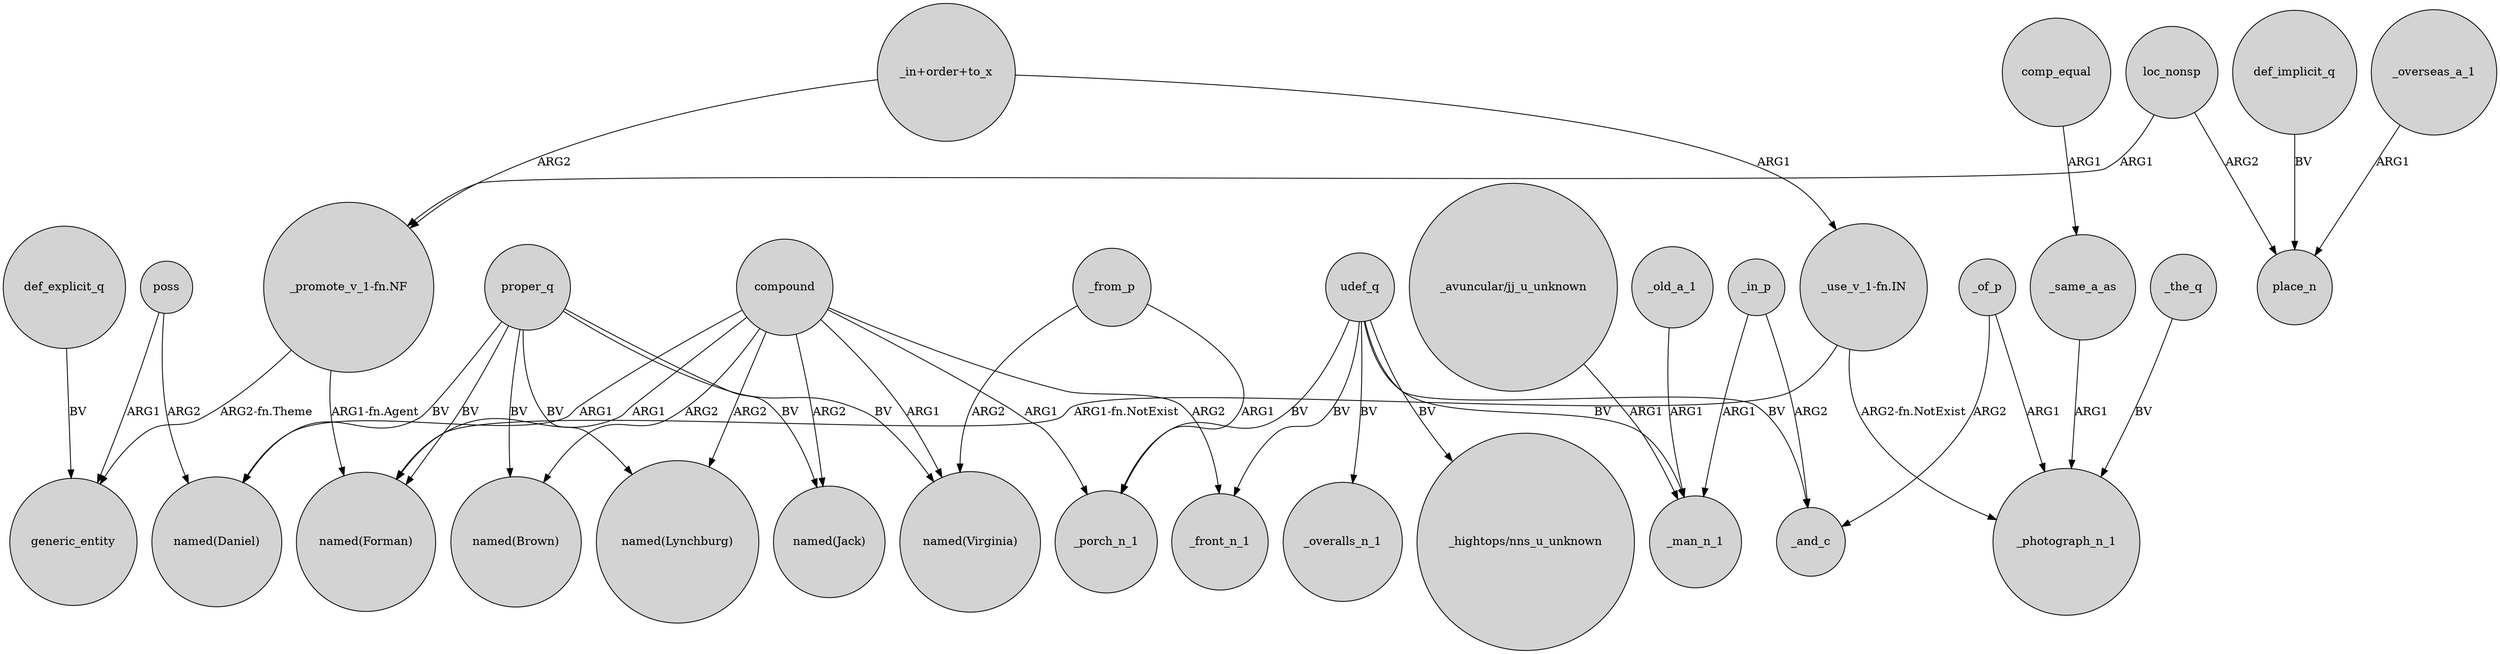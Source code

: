 digraph {
	node [shape=circle style=filled]
	_from_p -> "named(Virginia)" [label=ARG2]
	poss -> generic_entity [label=ARG1]
	_from_p -> _porch_n_1 [label=ARG1]
	_in_p -> _man_n_1 [label=ARG1]
	proper_q -> "named(Daniel)" [label=BV]
	compound -> "named(Virginia)" [label=ARG1]
	"_promote_v_1-fn.NF" -> generic_entity [label="ARG2-fn.Theme"]
	proper_q -> "named(Virginia)" [label=BV]
	compound -> "named(Lynchburg)" [label=ARG2]
	poss -> "named(Daniel)" [label=ARG2]
	_old_a_1 -> _man_n_1 [label=ARG1]
	udef_q -> _overalls_n_1 [label=BV]
	def_explicit_q -> generic_entity [label=BV]
	"_use_v_1-fn.IN" -> _photograph_n_1 [label="ARG2-fn.NotExist"]
	_of_p -> _and_c [label=ARG2]
	compound -> _porch_n_1 [label=ARG1]
	def_implicit_q -> place_n [label=BV]
	_the_q -> _photograph_n_1 [label=BV]
	_of_p -> _photograph_n_1 [label=ARG1]
	proper_q -> "named(Brown)" [label=BV]
	"_avuncular/jj_u_unknown" -> _man_n_1 [label=ARG1]
	compound -> "named(Forman)" [label=ARG1]
	proper_q -> "named(Lynchburg)" [label=BV]
	compound -> "named(Jack)" [label=ARG2]
	proper_q -> "named(Forman)" [label=BV]
	"_promote_v_1-fn.NF" -> "named(Forman)" [label="ARG1-fn.Agent"]
	loc_nonsp -> "_promote_v_1-fn.NF" [label=ARG1]
	comp_equal -> _same_a_as [label=ARG1]
	udef_q -> "_hightops/nns_u_unknown" [label=BV]
	udef_q -> _porch_n_1 [label=BV]
	compound -> _front_n_1 [label=ARG2]
	"_in+order+to_x" -> "_use_v_1-fn.IN" [label=ARG1]
	proper_q -> "named(Jack)" [label=BV]
	"_in+order+to_x" -> "_promote_v_1-fn.NF" [label=ARG2]
	udef_q -> _front_n_1 [label=BV]
	udef_q -> _man_n_1 [label=BV]
	loc_nonsp -> place_n [label=ARG2]
	compound -> "named(Brown)" [label=ARG2]
	_overseas_a_1 -> place_n [label=ARG1]
	compound -> "named(Daniel)" [label=ARG1]
	udef_q -> _and_c [label=BV]
	"_use_v_1-fn.IN" -> "named(Forman)" [label="ARG1-fn.NotExist"]
	_in_p -> _and_c [label=ARG2]
	_same_a_as -> _photograph_n_1 [label=ARG1]
}
